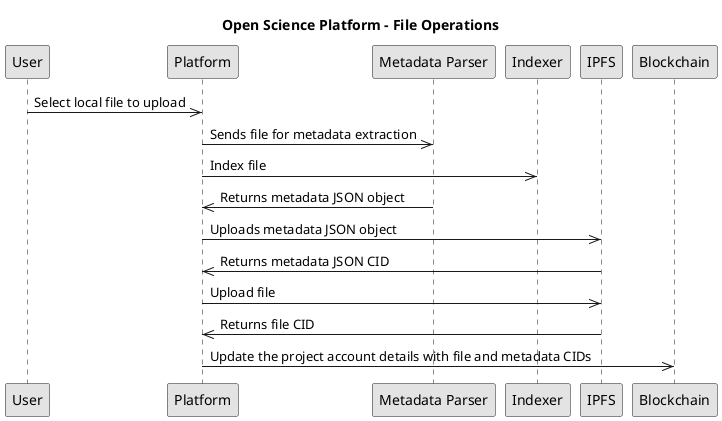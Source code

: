@startuml

skinparam monochrome true

title Open Science Platform - File Operations

participant User as "User"
participant Platform as "Platform"
participant Parser as "Metadata Parser"
participant Indexer as "Indexer"
participant IPFS as "IPFS"
participant Blockchain as "Blockchain"

User ->> Platform: Select local file to upload
Platform ->> Parser: Sends file for metadata extraction
Platform ->> Indexer: Index file
Parser ->> Platform: Returns metadata JSON object
Platform ->> IPFS: Uploads metadata JSON object
IPFS ->> Platform: Returns metadata JSON CID
Platform ->> IPFS: Upload file
IPFS ->> Platform: Returns file CID

Platform ->> Blockchain: Update the project account details with file and metadata CIDs


@enduml
